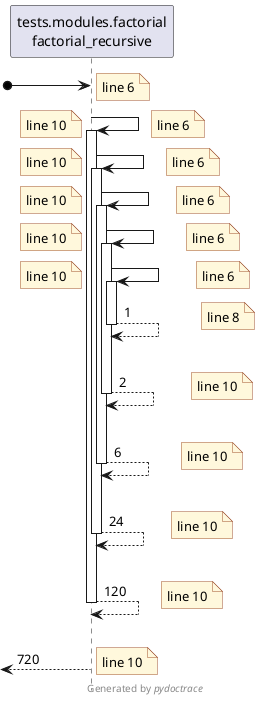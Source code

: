@startuml tests.modules.factorial.factorial_recursive-sequence
skinparam BoxPadding 10
skinparam ParticipantPadding 5
skinparam NoteBackgroundColor Cornsilk
skinparam NoteBorderColor Sienna
hide footbox

[o-> "tests.modules.factorial\nfactorial_recursive"
note right: line 6

"tests.modules.factorial\nfactorial_recursive" -> "tests.modules.factorial\nfactorial_recursive" ++
note left: line 10
note right: line 6

"tests.modules.factorial\nfactorial_recursive" -> "tests.modules.factorial\nfactorial_recursive" ++
note left: line 10
note right: line 6

"tests.modules.factorial\nfactorial_recursive" -> "tests.modules.factorial\nfactorial_recursive" ++
note left: line 10
note right: line 6

"tests.modules.factorial\nfactorial_recursive" -> "tests.modules.factorial\nfactorial_recursive" ++
note left: line 10
note right: line 6

"tests.modules.factorial\nfactorial_recursive" -> "tests.modules.factorial\nfactorial_recursive" ++
note left: line 10
note right: line 6

return 1
note right: line 8
|||

return 2
note right: line 10
|||

return 6
note right: line 10
|||

return 24
note right: line 10
|||

return 120
note right: line 10
|||

[<-- "tests.modules.factorial\nfactorial_recursive": 720
note right: line 10

footer Generated by //pydoctrace//
@enduml
